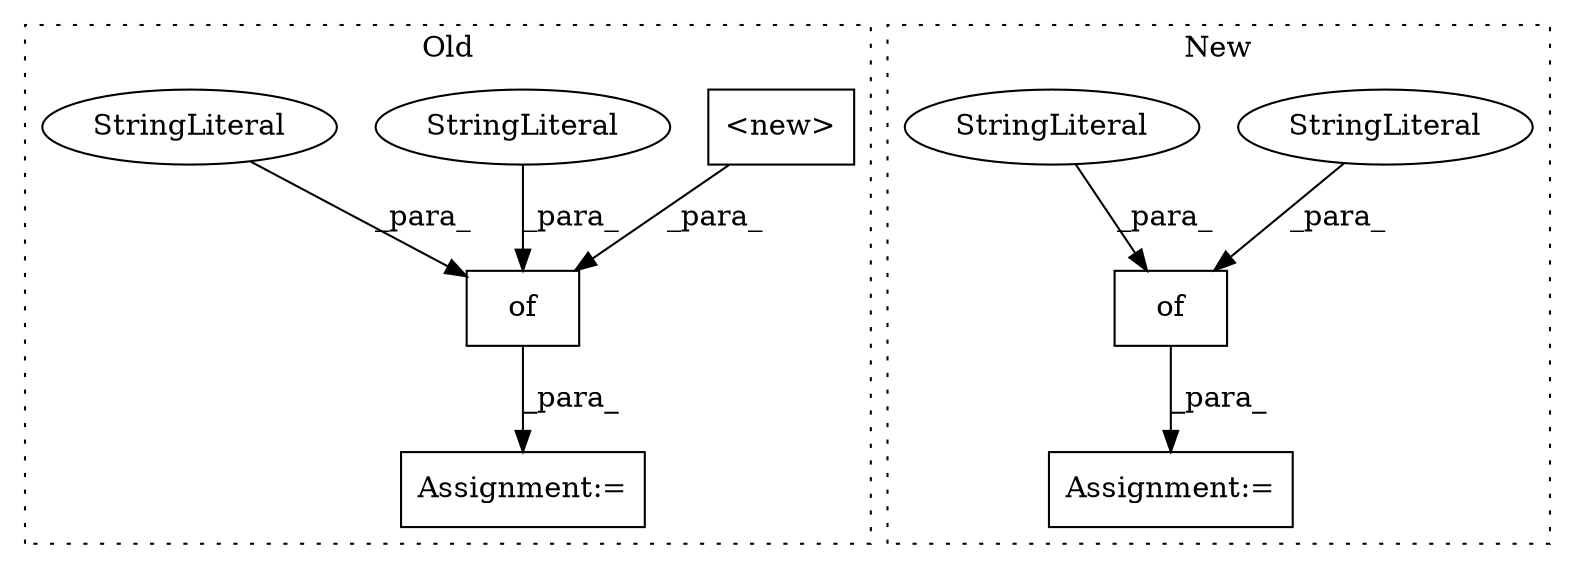 digraph G {
subgraph cluster0 {
1 [label="<new>" a="14" s="466" l="46" shape="box"];
4 [label="of" a="32" s="393,754" l="3,1" shape="box"];
5 [label="StringLiteral" a="45" s="634" l="11" shape="ellipse"];
6 [label="Assignment:=" a="7" s="388" l="1" shape="box"];
9 [label="StringLiteral" a="45" s="513" l="11" shape="ellipse"];
label = "Old";
style="dotted";
}
subgraph cluster1 {
2 [label="of" a="32" s="497,635" l="3,1" shape="box"];
3 [label="StringLiteral" a="45" s="544" l="14" shape="ellipse"];
7 [label="Assignment:=" a="7" s="492" l="1" shape="box"];
8 [label="StringLiteral" a="45" s="590" l="14" shape="ellipse"];
label = "New";
style="dotted";
}
1 -> 4 [label="_para_"];
2 -> 7 [label="_para_"];
3 -> 2 [label="_para_"];
4 -> 6 [label="_para_"];
5 -> 4 [label="_para_"];
8 -> 2 [label="_para_"];
9 -> 4 [label="_para_"];
}